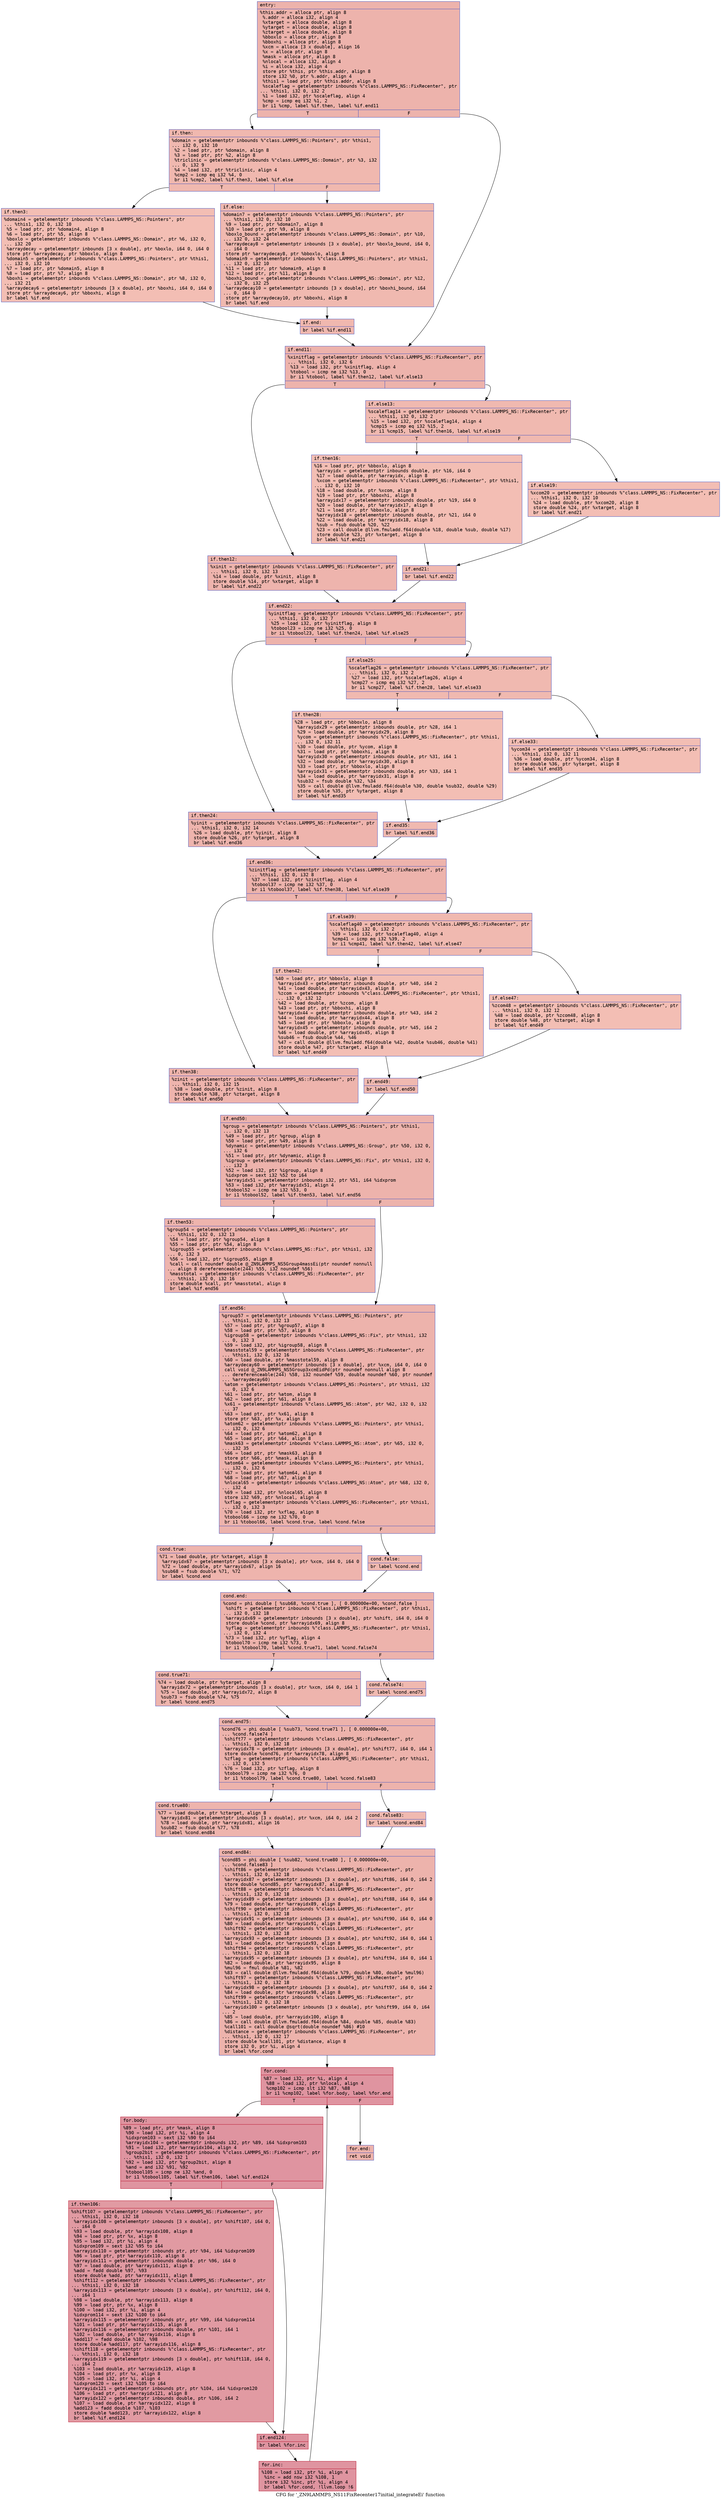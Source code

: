 digraph "CFG for '_ZN9LAMMPS_NS11FixRecenter17initial_integrateEi' function" {
	label="CFG for '_ZN9LAMMPS_NS11FixRecenter17initial_integrateEi' function";

	Node0x55b0daa6a6f0 [shape=record,color="#3d50c3ff", style=filled, fillcolor="#d6524470" fontname="Courier",label="{entry:\l|  %this.addr = alloca ptr, align 8\l  %.addr = alloca i32, align 4\l  %xtarget = alloca double, align 8\l  %ytarget = alloca double, align 8\l  %ztarget = alloca double, align 8\l  %bboxlo = alloca ptr, align 8\l  %bboxhi = alloca ptr, align 8\l  %xcm = alloca [3 x double], align 16\l  %x = alloca ptr, align 8\l  %mask = alloca ptr, align 8\l  %nlocal = alloca i32, align 4\l  %i = alloca i32, align 4\l  store ptr %this, ptr %this.addr, align 8\l  store i32 %0, ptr %.addr, align 4\l  %this1 = load ptr, ptr %this.addr, align 8\l  %scaleflag = getelementptr inbounds %\"class.LAMMPS_NS::FixRecenter\", ptr\l... %this1, i32 0, i32 2\l  %1 = load i32, ptr %scaleflag, align 4\l  %cmp = icmp eq i32 %1, 2\l  br i1 %cmp, label %if.then, label %if.end11\l|{<s0>T|<s1>F}}"];
	Node0x55b0daa6a6f0:s0 -> Node0x55b0daaaae00[tooltip="entry -> if.then\nProbability 50.00%" ];
	Node0x55b0daa6a6f0:s1 -> Node0x55b0daaaae70[tooltip="entry -> if.end11\nProbability 50.00%" ];
	Node0x55b0daaaae00 [shape=record,color="#3d50c3ff", style=filled, fillcolor="#dc5d4a70" fontname="Courier",label="{if.then:\l|  %domain = getelementptr inbounds %\"class.LAMMPS_NS::Pointers\", ptr %this1,\l... i32 0, i32 10\l  %2 = load ptr, ptr %domain, align 8\l  %3 = load ptr, ptr %2, align 8\l  %triclinic = getelementptr inbounds %\"class.LAMMPS_NS::Domain\", ptr %3, i32\l... 0, i32 9\l  %4 = load i32, ptr %triclinic, align 4\l  %cmp2 = icmp eq i32 %4, 0\l  br i1 %cmp2, label %if.then3, label %if.else\l|{<s0>T|<s1>F}}"];
	Node0x55b0daaaae00:s0 -> Node0x55b0daaab3a0[tooltip="if.then -> if.then3\nProbability 37.50%" ];
	Node0x55b0daaaae00:s1 -> Node0x55b0daaab420[tooltip="if.then -> if.else\nProbability 62.50%" ];
	Node0x55b0daaab3a0 [shape=record,color="#3d50c3ff", style=filled, fillcolor="#e36c5570" fontname="Courier",label="{if.then3:\l|  %domain4 = getelementptr inbounds %\"class.LAMMPS_NS::Pointers\", ptr\l... %this1, i32 0, i32 10\l  %5 = load ptr, ptr %domain4, align 8\l  %6 = load ptr, ptr %5, align 8\l  %boxlo = getelementptr inbounds %\"class.LAMMPS_NS::Domain\", ptr %6, i32 0,\l... i32 20\l  %arraydecay = getelementptr inbounds [3 x double], ptr %boxlo, i64 0, i64 0\l  store ptr %arraydecay, ptr %bboxlo, align 8\l  %domain5 = getelementptr inbounds %\"class.LAMMPS_NS::Pointers\", ptr %this1,\l... i32 0, i32 10\l  %7 = load ptr, ptr %domain5, align 8\l  %8 = load ptr, ptr %7, align 8\l  %boxhi = getelementptr inbounds %\"class.LAMMPS_NS::Domain\", ptr %8, i32 0,\l... i32 21\l  %arraydecay6 = getelementptr inbounds [3 x double], ptr %boxhi, i64 0, i64 0\l  store ptr %arraydecay6, ptr %bboxhi, align 8\l  br label %if.end\l}"];
	Node0x55b0daaab3a0 -> Node0x55b0daaabfc0[tooltip="if.then3 -> if.end\nProbability 100.00%" ];
	Node0x55b0daaab420 [shape=record,color="#3d50c3ff", style=filled, fillcolor="#de614d70" fontname="Courier",label="{if.else:\l|  %domain7 = getelementptr inbounds %\"class.LAMMPS_NS::Pointers\", ptr\l... %this1, i32 0, i32 10\l  %9 = load ptr, ptr %domain7, align 8\l  %10 = load ptr, ptr %9, align 8\l  %boxlo_bound = getelementptr inbounds %\"class.LAMMPS_NS::Domain\", ptr %10,\l... i32 0, i32 24\l  %arraydecay8 = getelementptr inbounds [3 x double], ptr %boxlo_bound, i64 0,\l... i64 0\l  store ptr %arraydecay8, ptr %bboxlo, align 8\l  %domain9 = getelementptr inbounds %\"class.LAMMPS_NS::Pointers\", ptr %this1,\l... i32 0, i32 10\l  %11 = load ptr, ptr %domain9, align 8\l  %12 = load ptr, ptr %11, align 8\l  %boxhi_bound = getelementptr inbounds %\"class.LAMMPS_NS::Domain\", ptr %12,\l... i32 0, i32 25\l  %arraydecay10 = getelementptr inbounds [3 x double], ptr %boxhi_bound, i64\l... 0, i64 0\l  store ptr %arraydecay10, ptr %bboxhi, align 8\l  br label %if.end\l}"];
	Node0x55b0daaab420 -> Node0x55b0daaabfc0[tooltip="if.else -> if.end\nProbability 100.00%" ];
	Node0x55b0daaabfc0 [shape=record,color="#3d50c3ff", style=filled, fillcolor="#dc5d4a70" fontname="Courier",label="{if.end:\l|  br label %if.end11\l}"];
	Node0x55b0daaabfc0 -> Node0x55b0daaaae70[tooltip="if.end -> if.end11\nProbability 100.00%" ];
	Node0x55b0daaaae70 [shape=record,color="#3d50c3ff", style=filled, fillcolor="#d6524470" fontname="Courier",label="{if.end11:\l|  %xinitflag = getelementptr inbounds %\"class.LAMMPS_NS::FixRecenter\", ptr\l... %this1, i32 0, i32 6\l  %13 = load i32, ptr %xinitflag, align 4\l  %tobool = icmp ne i32 %13, 0\l  br i1 %tobool, label %if.then12, label %if.else13\l|{<s0>T|<s1>F}}"];
	Node0x55b0daaaae70:s0 -> Node0x55b0daaacc60[tooltip="if.end11 -> if.then12\nProbability 62.50%" ];
	Node0x55b0daaaae70:s1 -> Node0x55b0daaacce0[tooltip="if.end11 -> if.else13\nProbability 37.50%" ];
	Node0x55b0daaacc60 [shape=record,color="#3d50c3ff", style=filled, fillcolor="#d8564670" fontname="Courier",label="{if.then12:\l|  %xinit = getelementptr inbounds %\"class.LAMMPS_NS::FixRecenter\", ptr\l... %this1, i32 0, i32 13\l  %14 = load double, ptr %xinit, align 8\l  store double %14, ptr %xtarget, align 8\l  br label %if.end22\l}"];
	Node0x55b0daaacc60 -> Node0x55b0daaad010[tooltip="if.then12 -> if.end22\nProbability 100.00%" ];
	Node0x55b0daaacce0 [shape=record,color="#3d50c3ff", style=filled, fillcolor="#de614d70" fontname="Courier",label="{if.else13:\l|  %scaleflag14 = getelementptr inbounds %\"class.LAMMPS_NS::FixRecenter\", ptr\l... %this1, i32 0, i32 2\l  %15 = load i32, ptr %scaleflag14, align 4\l  %cmp15 = icmp eq i32 %15, 2\l  br i1 %cmp15, label %if.then16, label %if.else19\l|{<s0>T|<s1>F}}"];
	Node0x55b0daaacce0:s0 -> Node0x55b0daaad320[tooltip="if.else13 -> if.then16\nProbability 50.00%" ];
	Node0x55b0daaacce0:s1 -> Node0x55b0daaad3a0[tooltip="if.else13 -> if.else19\nProbability 50.00%" ];
	Node0x55b0daaad320 [shape=record,color="#3d50c3ff", style=filled, fillcolor="#e36c5570" fontname="Courier",label="{if.then16:\l|  %16 = load ptr, ptr %bboxlo, align 8\l  %arrayidx = getelementptr inbounds double, ptr %16, i64 0\l  %17 = load double, ptr %arrayidx, align 8\l  %xcom = getelementptr inbounds %\"class.LAMMPS_NS::FixRecenter\", ptr %this1,\l... i32 0, i32 10\l  %18 = load double, ptr %xcom, align 8\l  %19 = load ptr, ptr %bboxhi, align 8\l  %arrayidx17 = getelementptr inbounds double, ptr %19, i64 0\l  %20 = load double, ptr %arrayidx17, align 8\l  %21 = load ptr, ptr %bboxlo, align 8\l  %arrayidx18 = getelementptr inbounds double, ptr %21, i64 0\l  %22 = load double, ptr %arrayidx18, align 8\l  %sub = fsub double %20, %22\l  %23 = call double @llvm.fmuladd.f64(double %18, double %sub, double %17)\l  store double %23, ptr %xtarget, align 8\l  br label %if.end21\l}"];
	Node0x55b0daaad320 -> Node0x55b0daaae480[tooltip="if.then16 -> if.end21\nProbability 100.00%" ];
	Node0x55b0daaad3a0 [shape=record,color="#3d50c3ff", style=filled, fillcolor="#e36c5570" fontname="Courier",label="{if.else19:\l|  %xcom20 = getelementptr inbounds %\"class.LAMMPS_NS::FixRecenter\", ptr\l... %this1, i32 0, i32 10\l  %24 = load double, ptr %xcom20, align 8\l  store double %24, ptr %xtarget, align 8\l  br label %if.end21\l}"];
	Node0x55b0daaad3a0 -> Node0x55b0daaae480[tooltip="if.else19 -> if.end21\nProbability 100.00%" ];
	Node0x55b0daaae480 [shape=record,color="#3d50c3ff", style=filled, fillcolor="#de614d70" fontname="Courier",label="{if.end21:\l|  br label %if.end22\l}"];
	Node0x55b0daaae480 -> Node0x55b0daaad010[tooltip="if.end21 -> if.end22\nProbability 100.00%" ];
	Node0x55b0daaad010 [shape=record,color="#3d50c3ff", style=filled, fillcolor="#d6524470" fontname="Courier",label="{if.end22:\l|  %yinitflag = getelementptr inbounds %\"class.LAMMPS_NS::FixRecenter\", ptr\l... %this1, i32 0, i32 7\l  %25 = load i32, ptr %yinitflag, align 8\l  %tobool23 = icmp ne i32 %25, 0\l  br i1 %tobool23, label %if.then24, label %if.else25\l|{<s0>T|<s1>F}}"];
	Node0x55b0daaad010:s0 -> Node0x55b0daaaea00[tooltip="if.end22 -> if.then24\nProbability 62.50%" ];
	Node0x55b0daaad010:s1 -> Node0x55b0daaaea80[tooltip="if.end22 -> if.else25\nProbability 37.50%" ];
	Node0x55b0daaaea00 [shape=record,color="#3d50c3ff", style=filled, fillcolor="#d8564670" fontname="Courier",label="{if.then24:\l|  %yinit = getelementptr inbounds %\"class.LAMMPS_NS::FixRecenter\", ptr\l... %this1, i32 0, i32 14\l  %26 = load double, ptr %yinit, align 8\l  store double %26, ptr %ytarget, align 8\l  br label %if.end36\l}"];
	Node0x55b0daaaea00 -> Node0x55b0daaaedb0[tooltip="if.then24 -> if.end36\nProbability 100.00%" ];
	Node0x55b0daaaea80 [shape=record,color="#3d50c3ff", style=filled, fillcolor="#de614d70" fontname="Courier",label="{if.else25:\l|  %scaleflag26 = getelementptr inbounds %\"class.LAMMPS_NS::FixRecenter\", ptr\l... %this1, i32 0, i32 2\l  %27 = load i32, ptr %scaleflag26, align 4\l  %cmp27 = icmp eq i32 %27, 2\l  br i1 %cmp27, label %if.then28, label %if.else33\l|{<s0>T|<s1>F}}"];
	Node0x55b0daaaea80:s0 -> Node0x55b0daaaf0c0[tooltip="if.else25 -> if.then28\nProbability 50.00%" ];
	Node0x55b0daaaea80:s1 -> Node0x55b0daaaf140[tooltip="if.else25 -> if.else33\nProbability 50.00%" ];
	Node0x55b0daaaf0c0 [shape=record,color="#3d50c3ff", style=filled, fillcolor="#e36c5570" fontname="Courier",label="{if.then28:\l|  %28 = load ptr, ptr %bboxlo, align 8\l  %arrayidx29 = getelementptr inbounds double, ptr %28, i64 1\l  %29 = load double, ptr %arrayidx29, align 8\l  %ycom = getelementptr inbounds %\"class.LAMMPS_NS::FixRecenter\", ptr %this1,\l... i32 0, i32 11\l  %30 = load double, ptr %ycom, align 8\l  %31 = load ptr, ptr %bboxhi, align 8\l  %arrayidx30 = getelementptr inbounds double, ptr %31, i64 1\l  %32 = load double, ptr %arrayidx30, align 8\l  %33 = load ptr, ptr %bboxlo, align 8\l  %arrayidx31 = getelementptr inbounds double, ptr %33, i64 1\l  %34 = load double, ptr %arrayidx31, align 8\l  %sub32 = fsub double %32, %34\l  %35 = call double @llvm.fmuladd.f64(double %30, double %sub32, double %29)\l  store double %35, ptr %ytarget, align 8\l  br label %if.end35\l}"];
	Node0x55b0daaaf0c0 -> Node0x55b0daaafb80[tooltip="if.then28 -> if.end35\nProbability 100.00%" ];
	Node0x55b0daaaf140 [shape=record,color="#3d50c3ff", style=filled, fillcolor="#e36c5570" fontname="Courier",label="{if.else33:\l|  %ycom34 = getelementptr inbounds %\"class.LAMMPS_NS::FixRecenter\", ptr\l... %this1, i32 0, i32 11\l  %36 = load double, ptr %ycom34, align 8\l  store double %36, ptr %ytarget, align 8\l  br label %if.end35\l}"];
	Node0x55b0daaaf140 -> Node0x55b0daaafb80[tooltip="if.else33 -> if.end35\nProbability 100.00%" ];
	Node0x55b0daaafb80 [shape=record,color="#3d50c3ff", style=filled, fillcolor="#de614d70" fontname="Courier",label="{if.end35:\l|  br label %if.end36\l}"];
	Node0x55b0daaafb80 -> Node0x55b0daaaedb0[tooltip="if.end35 -> if.end36\nProbability 100.00%" ];
	Node0x55b0daaaedb0 [shape=record,color="#3d50c3ff", style=filled, fillcolor="#d6524470" fontname="Courier",label="{if.end36:\l|  %zinitflag = getelementptr inbounds %\"class.LAMMPS_NS::FixRecenter\", ptr\l... %this1, i32 0, i32 8\l  %37 = load i32, ptr %zinitflag, align 4\l  %tobool37 = icmp ne i32 %37, 0\l  br i1 %tobool37, label %if.then38, label %if.else39\l|{<s0>T|<s1>F}}"];
	Node0x55b0daaaedb0:s0 -> Node0x55b0daab0100[tooltip="if.end36 -> if.then38\nProbability 62.50%" ];
	Node0x55b0daaaedb0:s1 -> Node0x55b0daab0180[tooltip="if.end36 -> if.else39\nProbability 37.50%" ];
	Node0x55b0daab0100 [shape=record,color="#3d50c3ff", style=filled, fillcolor="#d8564670" fontname="Courier",label="{if.then38:\l|  %zinit = getelementptr inbounds %\"class.LAMMPS_NS::FixRecenter\", ptr\l... %this1, i32 0, i32 15\l  %38 = load double, ptr %zinit, align 8\l  store double %38, ptr %ztarget, align 8\l  br label %if.end50\l}"];
	Node0x55b0daab0100 -> Node0x55b0daab0490[tooltip="if.then38 -> if.end50\nProbability 100.00%" ];
	Node0x55b0daab0180 [shape=record,color="#3d50c3ff", style=filled, fillcolor="#de614d70" fontname="Courier",label="{if.else39:\l|  %scaleflag40 = getelementptr inbounds %\"class.LAMMPS_NS::FixRecenter\", ptr\l... %this1, i32 0, i32 2\l  %39 = load i32, ptr %scaleflag40, align 4\l  %cmp41 = icmp eq i32 %39, 2\l  br i1 %cmp41, label %if.then42, label %if.else47\l|{<s0>T|<s1>F}}"];
	Node0x55b0daab0180:s0 -> Node0x55b0daab07a0[tooltip="if.else39 -> if.then42\nProbability 50.00%" ];
	Node0x55b0daab0180:s1 -> Node0x55b0daab0820[tooltip="if.else39 -> if.else47\nProbability 50.00%" ];
	Node0x55b0daab07a0 [shape=record,color="#3d50c3ff", style=filled, fillcolor="#e36c5570" fontname="Courier",label="{if.then42:\l|  %40 = load ptr, ptr %bboxlo, align 8\l  %arrayidx43 = getelementptr inbounds double, ptr %40, i64 2\l  %41 = load double, ptr %arrayidx43, align 8\l  %zcom = getelementptr inbounds %\"class.LAMMPS_NS::FixRecenter\", ptr %this1,\l... i32 0, i32 12\l  %42 = load double, ptr %zcom, align 8\l  %43 = load ptr, ptr %bboxhi, align 8\l  %arrayidx44 = getelementptr inbounds double, ptr %43, i64 2\l  %44 = load double, ptr %arrayidx44, align 8\l  %45 = load ptr, ptr %bboxlo, align 8\l  %arrayidx45 = getelementptr inbounds double, ptr %45, i64 2\l  %46 = load double, ptr %arrayidx45, align 8\l  %sub46 = fsub double %44, %46\l  %47 = call double @llvm.fmuladd.f64(double %42, double %sub46, double %41)\l  store double %47, ptr %ztarget, align 8\l  br label %if.end49\l}"];
	Node0x55b0daab07a0 -> Node0x55b0daab1a70[tooltip="if.then42 -> if.end49\nProbability 100.00%" ];
	Node0x55b0daab0820 [shape=record,color="#3d50c3ff", style=filled, fillcolor="#e36c5570" fontname="Courier",label="{if.else47:\l|  %zcom48 = getelementptr inbounds %\"class.LAMMPS_NS::FixRecenter\", ptr\l... %this1, i32 0, i32 12\l  %48 = load double, ptr %zcom48, align 8\l  store double %48, ptr %ztarget, align 8\l  br label %if.end49\l}"];
	Node0x55b0daab0820 -> Node0x55b0daab1a70[tooltip="if.else47 -> if.end49\nProbability 100.00%" ];
	Node0x55b0daab1a70 [shape=record,color="#3d50c3ff", style=filled, fillcolor="#de614d70" fontname="Courier",label="{if.end49:\l|  br label %if.end50\l}"];
	Node0x55b0daab1a70 -> Node0x55b0daab0490[tooltip="if.end49 -> if.end50\nProbability 100.00%" ];
	Node0x55b0daab0490 [shape=record,color="#3d50c3ff", style=filled, fillcolor="#d6524470" fontname="Courier",label="{if.end50:\l|  %group = getelementptr inbounds %\"class.LAMMPS_NS::Pointers\", ptr %this1,\l... i32 0, i32 13\l  %49 = load ptr, ptr %group, align 8\l  %50 = load ptr, ptr %49, align 8\l  %dynamic = getelementptr inbounds %\"class.LAMMPS_NS::Group\", ptr %50, i32 0,\l... i32 6\l  %51 = load ptr, ptr %dynamic, align 8\l  %igroup = getelementptr inbounds %\"class.LAMMPS_NS::Fix\", ptr %this1, i32 0,\l... i32 3\l  %52 = load i32, ptr %igroup, align 8\l  %idxprom = sext i32 %52 to i64\l  %arrayidx51 = getelementptr inbounds i32, ptr %51, i64 %idxprom\l  %53 = load i32, ptr %arrayidx51, align 4\l  %tobool52 = icmp ne i32 %53, 0\l  br i1 %tobool52, label %if.then53, label %if.end56\l|{<s0>T|<s1>F}}"];
	Node0x55b0daab0490:s0 -> Node0x55b0daab24e0[tooltip="if.end50 -> if.then53\nProbability 62.50%" ];
	Node0x55b0daab0490:s1 -> Node0x55b0daab2560[tooltip="if.end50 -> if.end56\nProbability 37.50%" ];
	Node0x55b0daab24e0 [shape=record,color="#3d50c3ff", style=filled, fillcolor="#d8564670" fontname="Courier",label="{if.then53:\l|  %group54 = getelementptr inbounds %\"class.LAMMPS_NS::Pointers\", ptr\l... %this1, i32 0, i32 13\l  %54 = load ptr, ptr %group54, align 8\l  %55 = load ptr, ptr %54, align 8\l  %igroup55 = getelementptr inbounds %\"class.LAMMPS_NS::Fix\", ptr %this1, i32\l... 0, i32 3\l  %56 = load i32, ptr %igroup55, align 8\l  %call = call noundef double @_ZN9LAMMPS_NS5Group4massEi(ptr noundef nonnull\l... align 8 dereferenceable(244) %55, i32 noundef %56)\l  %masstotal = getelementptr inbounds %\"class.LAMMPS_NS::FixRecenter\", ptr\l... %this1, i32 0, i32 16\l  store double %call, ptr %masstotal, align 8\l  br label %if.end56\l}"];
	Node0x55b0daab24e0 -> Node0x55b0daab2560[tooltip="if.then53 -> if.end56\nProbability 100.00%" ];
	Node0x55b0daab2560 [shape=record,color="#3d50c3ff", style=filled, fillcolor="#d6524470" fontname="Courier",label="{if.end56:\l|  %group57 = getelementptr inbounds %\"class.LAMMPS_NS::Pointers\", ptr\l... %this1, i32 0, i32 13\l  %57 = load ptr, ptr %group57, align 8\l  %58 = load ptr, ptr %57, align 8\l  %igroup58 = getelementptr inbounds %\"class.LAMMPS_NS::Fix\", ptr %this1, i32\l... 0, i32 3\l  %59 = load i32, ptr %igroup58, align 8\l  %masstotal59 = getelementptr inbounds %\"class.LAMMPS_NS::FixRecenter\", ptr\l... %this1, i32 0, i32 16\l  %60 = load double, ptr %masstotal59, align 8\l  %arraydecay60 = getelementptr inbounds [3 x double], ptr %xcm, i64 0, i64 0\l  call void @_ZN9LAMMPS_NS5Group3xcmEidPd(ptr noundef nonnull align 8\l... dereferenceable(244) %58, i32 noundef %59, double noundef %60, ptr noundef\l... %arraydecay60)\l  %atom = getelementptr inbounds %\"class.LAMMPS_NS::Pointers\", ptr %this1, i32\l... 0, i32 6\l  %61 = load ptr, ptr %atom, align 8\l  %62 = load ptr, ptr %61, align 8\l  %x61 = getelementptr inbounds %\"class.LAMMPS_NS::Atom\", ptr %62, i32 0, i32\l... 37\l  %63 = load ptr, ptr %x61, align 8\l  store ptr %63, ptr %x, align 8\l  %atom62 = getelementptr inbounds %\"class.LAMMPS_NS::Pointers\", ptr %this1,\l... i32 0, i32 6\l  %64 = load ptr, ptr %atom62, align 8\l  %65 = load ptr, ptr %64, align 8\l  %mask63 = getelementptr inbounds %\"class.LAMMPS_NS::Atom\", ptr %65, i32 0,\l... i32 35\l  %66 = load ptr, ptr %mask63, align 8\l  store ptr %66, ptr %mask, align 8\l  %atom64 = getelementptr inbounds %\"class.LAMMPS_NS::Pointers\", ptr %this1,\l... i32 0, i32 6\l  %67 = load ptr, ptr %atom64, align 8\l  %68 = load ptr, ptr %67, align 8\l  %nlocal65 = getelementptr inbounds %\"class.LAMMPS_NS::Atom\", ptr %68, i32 0,\l... i32 4\l  %69 = load i32, ptr %nlocal65, align 8\l  store i32 %69, ptr %nlocal, align 4\l  %xflag = getelementptr inbounds %\"class.LAMMPS_NS::FixRecenter\", ptr %this1,\l... i32 0, i32 3\l  %70 = load i32, ptr %xflag, align 8\l  %tobool66 = icmp ne i32 %70, 0\l  br i1 %tobool66, label %cond.true, label %cond.false\l|{<s0>T|<s1>F}}"];
	Node0x55b0daab2560:s0 -> Node0x55b0daab4e10[tooltip="if.end56 -> cond.true\nProbability 62.50%" ];
	Node0x55b0daab2560:s1 -> Node0x55b0daab4e90[tooltip="if.end56 -> cond.false\nProbability 37.50%" ];
	Node0x55b0daab4e10 [shape=record,color="#3d50c3ff", style=filled, fillcolor="#d8564670" fontname="Courier",label="{cond.true:\l|  %71 = load double, ptr %xtarget, align 8\l  %arrayidx67 = getelementptr inbounds [3 x double], ptr %xcm, i64 0, i64 0\l  %72 = load double, ptr %arrayidx67, align 16\l  %sub68 = fsub double %71, %72\l  br label %cond.end\l}"];
	Node0x55b0daab4e10 -> Node0x55b0daab5260[tooltip="cond.true -> cond.end\nProbability 100.00%" ];
	Node0x55b0daab4e90 [shape=record,color="#3d50c3ff", style=filled, fillcolor="#de614d70" fontname="Courier",label="{cond.false:\l|  br label %cond.end\l}"];
	Node0x55b0daab4e90 -> Node0x55b0daab5260[tooltip="cond.false -> cond.end\nProbability 100.00%" ];
	Node0x55b0daab5260 [shape=record,color="#3d50c3ff", style=filled, fillcolor="#d6524470" fontname="Courier",label="{cond.end:\l|  %cond = phi double [ %sub68, %cond.true ], [ 0.000000e+00, %cond.false ]\l  %shift = getelementptr inbounds %\"class.LAMMPS_NS::FixRecenter\", ptr %this1,\l... i32 0, i32 18\l  %arrayidx69 = getelementptr inbounds [3 x double], ptr %shift, i64 0, i64 0\l  store double %cond, ptr %arrayidx69, align 8\l  %yflag = getelementptr inbounds %\"class.LAMMPS_NS::FixRecenter\", ptr %this1,\l... i32 0, i32 4\l  %73 = load i32, ptr %yflag, align 4\l  %tobool70 = icmp ne i32 %73, 0\l  br i1 %tobool70, label %cond.true71, label %cond.false74\l|{<s0>T|<s1>F}}"];
	Node0x55b0daab5260:s0 -> Node0x55b0daab5870[tooltip="cond.end -> cond.true71\nProbability 62.50%" ];
	Node0x55b0daab5260:s1 -> Node0x55b0daab58f0[tooltip="cond.end -> cond.false74\nProbability 37.50%" ];
	Node0x55b0daab5870 [shape=record,color="#3d50c3ff", style=filled, fillcolor="#d8564670" fontname="Courier",label="{cond.true71:\l|  %74 = load double, ptr %ytarget, align 8\l  %arrayidx72 = getelementptr inbounds [3 x double], ptr %xcm, i64 0, i64 1\l  %75 = load double, ptr %arrayidx72, align 8\l  %sub73 = fsub double %74, %75\l  br label %cond.end75\l}"];
	Node0x55b0daab5870 -> Node0x55b0daab5cc0[tooltip="cond.true71 -> cond.end75\nProbability 100.00%" ];
	Node0x55b0daab58f0 [shape=record,color="#3d50c3ff", style=filled, fillcolor="#de614d70" fontname="Courier",label="{cond.false74:\l|  br label %cond.end75\l}"];
	Node0x55b0daab58f0 -> Node0x55b0daab5cc0[tooltip="cond.false74 -> cond.end75\nProbability 100.00%" ];
	Node0x55b0daab5cc0 [shape=record,color="#3d50c3ff", style=filled, fillcolor="#d6524470" fontname="Courier",label="{cond.end75:\l|  %cond76 = phi double [ %sub73, %cond.true71 ], [ 0.000000e+00,\l... %cond.false74 ]\l  %shift77 = getelementptr inbounds %\"class.LAMMPS_NS::FixRecenter\", ptr\l... %this1, i32 0, i32 18\l  %arrayidx78 = getelementptr inbounds [3 x double], ptr %shift77, i64 0, i64 1\l  store double %cond76, ptr %arrayidx78, align 8\l  %zflag = getelementptr inbounds %\"class.LAMMPS_NS::FixRecenter\", ptr %this1,\l... i32 0, i32 5\l  %76 = load i32, ptr %zflag, align 8\l  %tobool79 = icmp ne i32 %76, 0\l  br i1 %tobool79, label %cond.true80, label %cond.false83\l|{<s0>T|<s1>F}}"];
	Node0x55b0daab5cc0:s0 -> Node0x55b0daab62d0[tooltip="cond.end75 -> cond.true80\nProbability 62.50%" ];
	Node0x55b0daab5cc0:s1 -> Node0x55b0daab6350[tooltip="cond.end75 -> cond.false83\nProbability 37.50%" ];
	Node0x55b0daab62d0 [shape=record,color="#3d50c3ff", style=filled, fillcolor="#d8564670" fontname="Courier",label="{cond.true80:\l|  %77 = load double, ptr %ztarget, align 8\l  %arrayidx81 = getelementptr inbounds [3 x double], ptr %xcm, i64 0, i64 2\l  %78 = load double, ptr %arrayidx81, align 16\l  %sub82 = fsub double %77, %78\l  br label %cond.end84\l}"];
	Node0x55b0daab62d0 -> Node0x55b0daab6780[tooltip="cond.true80 -> cond.end84\nProbability 100.00%" ];
	Node0x55b0daab6350 [shape=record,color="#3d50c3ff", style=filled, fillcolor="#de614d70" fontname="Courier",label="{cond.false83:\l|  br label %cond.end84\l}"];
	Node0x55b0daab6350 -> Node0x55b0daab6780[tooltip="cond.false83 -> cond.end84\nProbability 100.00%" ];
	Node0x55b0daab6780 [shape=record,color="#3d50c3ff", style=filled, fillcolor="#d6524470" fontname="Courier",label="{cond.end84:\l|  %cond85 = phi double [ %sub82, %cond.true80 ], [ 0.000000e+00,\l... %cond.false83 ]\l  %shift86 = getelementptr inbounds %\"class.LAMMPS_NS::FixRecenter\", ptr\l... %this1, i32 0, i32 18\l  %arrayidx87 = getelementptr inbounds [3 x double], ptr %shift86, i64 0, i64 2\l  store double %cond85, ptr %arrayidx87, align 8\l  %shift88 = getelementptr inbounds %\"class.LAMMPS_NS::FixRecenter\", ptr\l... %this1, i32 0, i32 18\l  %arrayidx89 = getelementptr inbounds [3 x double], ptr %shift88, i64 0, i64 0\l  %79 = load double, ptr %arrayidx89, align 8\l  %shift90 = getelementptr inbounds %\"class.LAMMPS_NS::FixRecenter\", ptr\l... %this1, i32 0, i32 18\l  %arrayidx91 = getelementptr inbounds [3 x double], ptr %shift90, i64 0, i64 0\l  %80 = load double, ptr %arrayidx91, align 8\l  %shift92 = getelementptr inbounds %\"class.LAMMPS_NS::FixRecenter\", ptr\l... %this1, i32 0, i32 18\l  %arrayidx93 = getelementptr inbounds [3 x double], ptr %shift92, i64 0, i64 1\l  %81 = load double, ptr %arrayidx93, align 8\l  %shift94 = getelementptr inbounds %\"class.LAMMPS_NS::FixRecenter\", ptr\l... %this1, i32 0, i32 18\l  %arrayidx95 = getelementptr inbounds [3 x double], ptr %shift94, i64 0, i64 1\l  %82 = load double, ptr %arrayidx95, align 8\l  %mul96 = fmul double %81, %82\l  %83 = call double @llvm.fmuladd.f64(double %79, double %80, double %mul96)\l  %shift97 = getelementptr inbounds %\"class.LAMMPS_NS::FixRecenter\", ptr\l... %this1, i32 0, i32 18\l  %arrayidx98 = getelementptr inbounds [3 x double], ptr %shift97, i64 0, i64 2\l  %84 = load double, ptr %arrayidx98, align 8\l  %shift99 = getelementptr inbounds %\"class.LAMMPS_NS::FixRecenter\", ptr\l... %this1, i32 0, i32 18\l  %arrayidx100 = getelementptr inbounds [3 x double], ptr %shift99, i64 0, i64\l... 2\l  %85 = load double, ptr %arrayidx100, align 8\l  %86 = call double @llvm.fmuladd.f64(double %84, double %85, double %83)\l  %call101 = call double @sqrt(double noundef %86) #10\l  %distance = getelementptr inbounds %\"class.LAMMPS_NS::FixRecenter\", ptr\l... %this1, i32 0, i32 17\l  store double %call101, ptr %distance, align 8\l  store i32 0, ptr %i, align 4\l  br label %for.cond\l}"];
	Node0x55b0daab6780 -> Node0x55b0daab7f10[tooltip="cond.end84 -> for.cond\nProbability 100.00%" ];
	Node0x55b0daab7f10 [shape=record,color="#b70d28ff", style=filled, fillcolor="#b70d2870" fontname="Courier",label="{for.cond:\l|  %87 = load i32, ptr %i, align 4\l  %88 = load i32, ptr %nlocal, align 4\l  %cmp102 = icmp slt i32 %87, %88\l  br i1 %cmp102, label %for.body, label %for.end\l|{<s0>T|<s1>F}}"];
	Node0x55b0daab7f10:s0 -> Node0x55b0daab81e0[tooltip="for.cond -> for.body\nProbability 96.88%" ];
	Node0x55b0daab7f10:s1 -> Node0x55b0daab8260[tooltip="for.cond -> for.end\nProbability 3.12%" ];
	Node0x55b0daab81e0 [shape=record,color="#b70d28ff", style=filled, fillcolor="#b70d2870" fontname="Courier",label="{for.body:\l|  %89 = load ptr, ptr %mask, align 8\l  %90 = load i32, ptr %i, align 4\l  %idxprom103 = sext i32 %90 to i64\l  %arrayidx104 = getelementptr inbounds i32, ptr %89, i64 %idxprom103\l  %91 = load i32, ptr %arrayidx104, align 4\l  %group2bit = getelementptr inbounds %\"class.LAMMPS_NS::FixRecenter\", ptr\l... %this1, i32 0, i32 1\l  %92 = load i32, ptr %group2bit, align 8\l  %and = and i32 %91, %92\l  %tobool105 = icmp ne i32 %and, 0\l  br i1 %tobool105, label %if.then106, label %if.end124\l|{<s0>T|<s1>F}}"];
	Node0x55b0daab81e0:s0 -> Node0x55b0daab89b0[tooltip="for.body -> if.then106\nProbability 62.50%" ];
	Node0x55b0daab81e0:s1 -> Node0x55b0daab8a30[tooltip="for.body -> if.end124\nProbability 37.50%" ];
	Node0x55b0daab89b0 [shape=record,color="#b70d28ff", style=filled, fillcolor="#bb1b2c70" fontname="Courier",label="{if.then106:\l|  %shift107 = getelementptr inbounds %\"class.LAMMPS_NS::FixRecenter\", ptr\l... %this1, i32 0, i32 18\l  %arrayidx108 = getelementptr inbounds [3 x double], ptr %shift107, i64 0,\l... i64 0\l  %93 = load double, ptr %arrayidx108, align 8\l  %94 = load ptr, ptr %x, align 8\l  %95 = load i32, ptr %i, align 4\l  %idxprom109 = sext i32 %95 to i64\l  %arrayidx110 = getelementptr inbounds ptr, ptr %94, i64 %idxprom109\l  %96 = load ptr, ptr %arrayidx110, align 8\l  %arrayidx111 = getelementptr inbounds double, ptr %96, i64 0\l  %97 = load double, ptr %arrayidx111, align 8\l  %add = fadd double %97, %93\l  store double %add, ptr %arrayidx111, align 8\l  %shift112 = getelementptr inbounds %\"class.LAMMPS_NS::FixRecenter\", ptr\l... %this1, i32 0, i32 18\l  %arrayidx113 = getelementptr inbounds [3 x double], ptr %shift112, i64 0,\l... i64 1\l  %98 = load double, ptr %arrayidx113, align 8\l  %99 = load ptr, ptr %x, align 8\l  %100 = load i32, ptr %i, align 4\l  %idxprom114 = sext i32 %100 to i64\l  %arrayidx115 = getelementptr inbounds ptr, ptr %99, i64 %idxprom114\l  %101 = load ptr, ptr %arrayidx115, align 8\l  %arrayidx116 = getelementptr inbounds double, ptr %101, i64 1\l  %102 = load double, ptr %arrayidx116, align 8\l  %add117 = fadd double %102, %98\l  store double %add117, ptr %arrayidx116, align 8\l  %shift118 = getelementptr inbounds %\"class.LAMMPS_NS::FixRecenter\", ptr\l... %this1, i32 0, i32 18\l  %arrayidx119 = getelementptr inbounds [3 x double], ptr %shift118, i64 0,\l... i64 2\l  %103 = load double, ptr %arrayidx119, align 8\l  %104 = load ptr, ptr %x, align 8\l  %105 = load i32, ptr %i, align 4\l  %idxprom120 = sext i32 %105 to i64\l  %arrayidx121 = getelementptr inbounds ptr, ptr %104, i64 %idxprom120\l  %106 = load ptr, ptr %arrayidx121, align 8\l  %arrayidx122 = getelementptr inbounds double, ptr %106, i64 2\l  %107 = load double, ptr %arrayidx122, align 8\l  %add123 = fadd double %107, %103\l  store double %add123, ptr %arrayidx122, align 8\l  br label %if.end124\l}"];
	Node0x55b0daab89b0 -> Node0x55b0daab8a30[tooltip="if.then106 -> if.end124\nProbability 100.00%" ];
	Node0x55b0daab8a30 [shape=record,color="#b70d28ff", style=filled, fillcolor="#b70d2870" fontname="Courier",label="{if.end124:\l|  br label %for.inc\l}"];
	Node0x55b0daab8a30 -> Node0x55b0daabac00[tooltip="if.end124 -> for.inc\nProbability 100.00%" ];
	Node0x55b0daabac00 [shape=record,color="#b70d28ff", style=filled, fillcolor="#b70d2870" fontname="Courier",label="{for.inc:\l|  %108 = load i32, ptr %i, align 4\l  %inc = add nsw i32 %108, 1\l  store i32 %inc, ptr %i, align 4\l  br label %for.cond, !llvm.loop !6\l}"];
	Node0x55b0daabac00 -> Node0x55b0daab7f10[tooltip="for.inc -> for.cond\nProbability 100.00%" ];
	Node0x55b0daab8260 [shape=record,color="#3d50c3ff", style=filled, fillcolor="#d6524470" fontname="Courier",label="{for.end:\l|  ret void\l}"];
}
